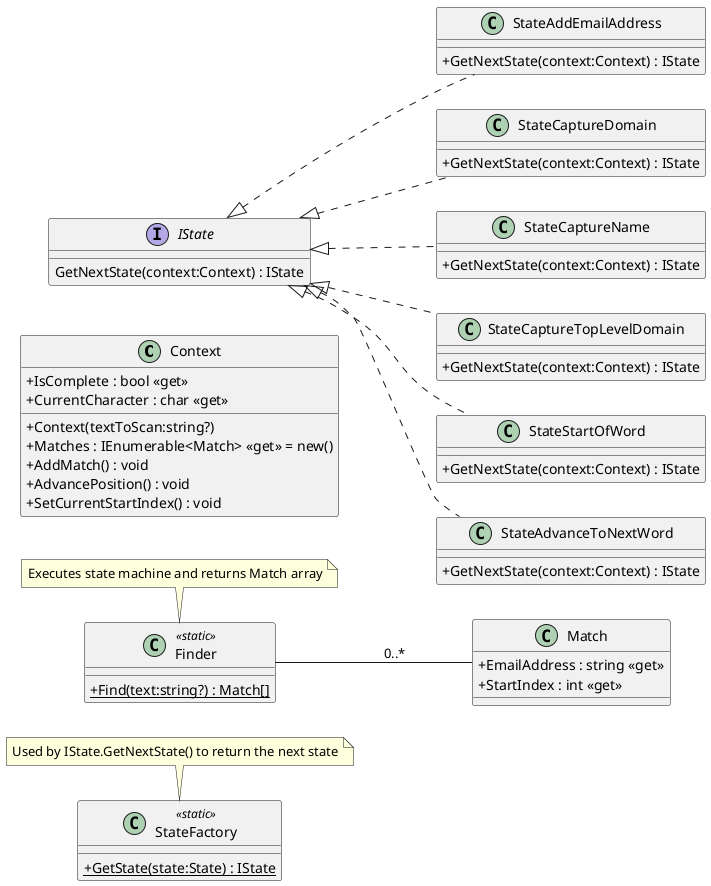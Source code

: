 @startuml
left to right direction
skinparam classAttributeIconSize 0

class Context {
    + Context(textToScan:string?)
    + Matches : IEnumerable<Match> <<get>> = new()
    + IsComplete : bool <<get>>
    + CurrentCharacter : char <<get>>
    + AddMatch() : void
    + AdvancePosition() : void
    + SetCurrentStartIndex() : void
}


class StateFactory <<static>> {
    + {static} GetState(state:State) : IState
}
note top of StateFactory : Used by IState.GetNextState() to return the next state

class Finder <<static>> {
    + {static} Find(text:string?) : Match[]
}
note top of Finder : Executes state machine and returns Match array

class Match {
    + EmailAddress : string <<get>>
    + StartIndex : int <<get>>
}
Finder -- Match : 0..*

interface IState {
    GetNextState(context:Context) : IState
}
class StateAddEmailAddress {
    + GetNextState(context:Context) : IState
}

IState <|.. StateAddEmailAddress
class StateCaptureDomain {
    + GetNextState(context:Context) : IState
}

IState <|.. StateCaptureDomain
class StateCaptureName {
    + GetNextState(context:Context) : IState
}

IState <|.. StateCaptureName
class StateCaptureTopLevelDomain {
   + GetNextState(context:Context) : IState
}

IState <|.. StateCaptureTopLevelDomain
class StateStartOfWord {
    + GetNextState(context:Context) : IState
}

IState <|.. StateStartOfWord
class StateAdvanceToNextWord {
    + GetNextState(context:Context) : IState
}

IState <|.. StateAdvanceToNextWord

@enduml
